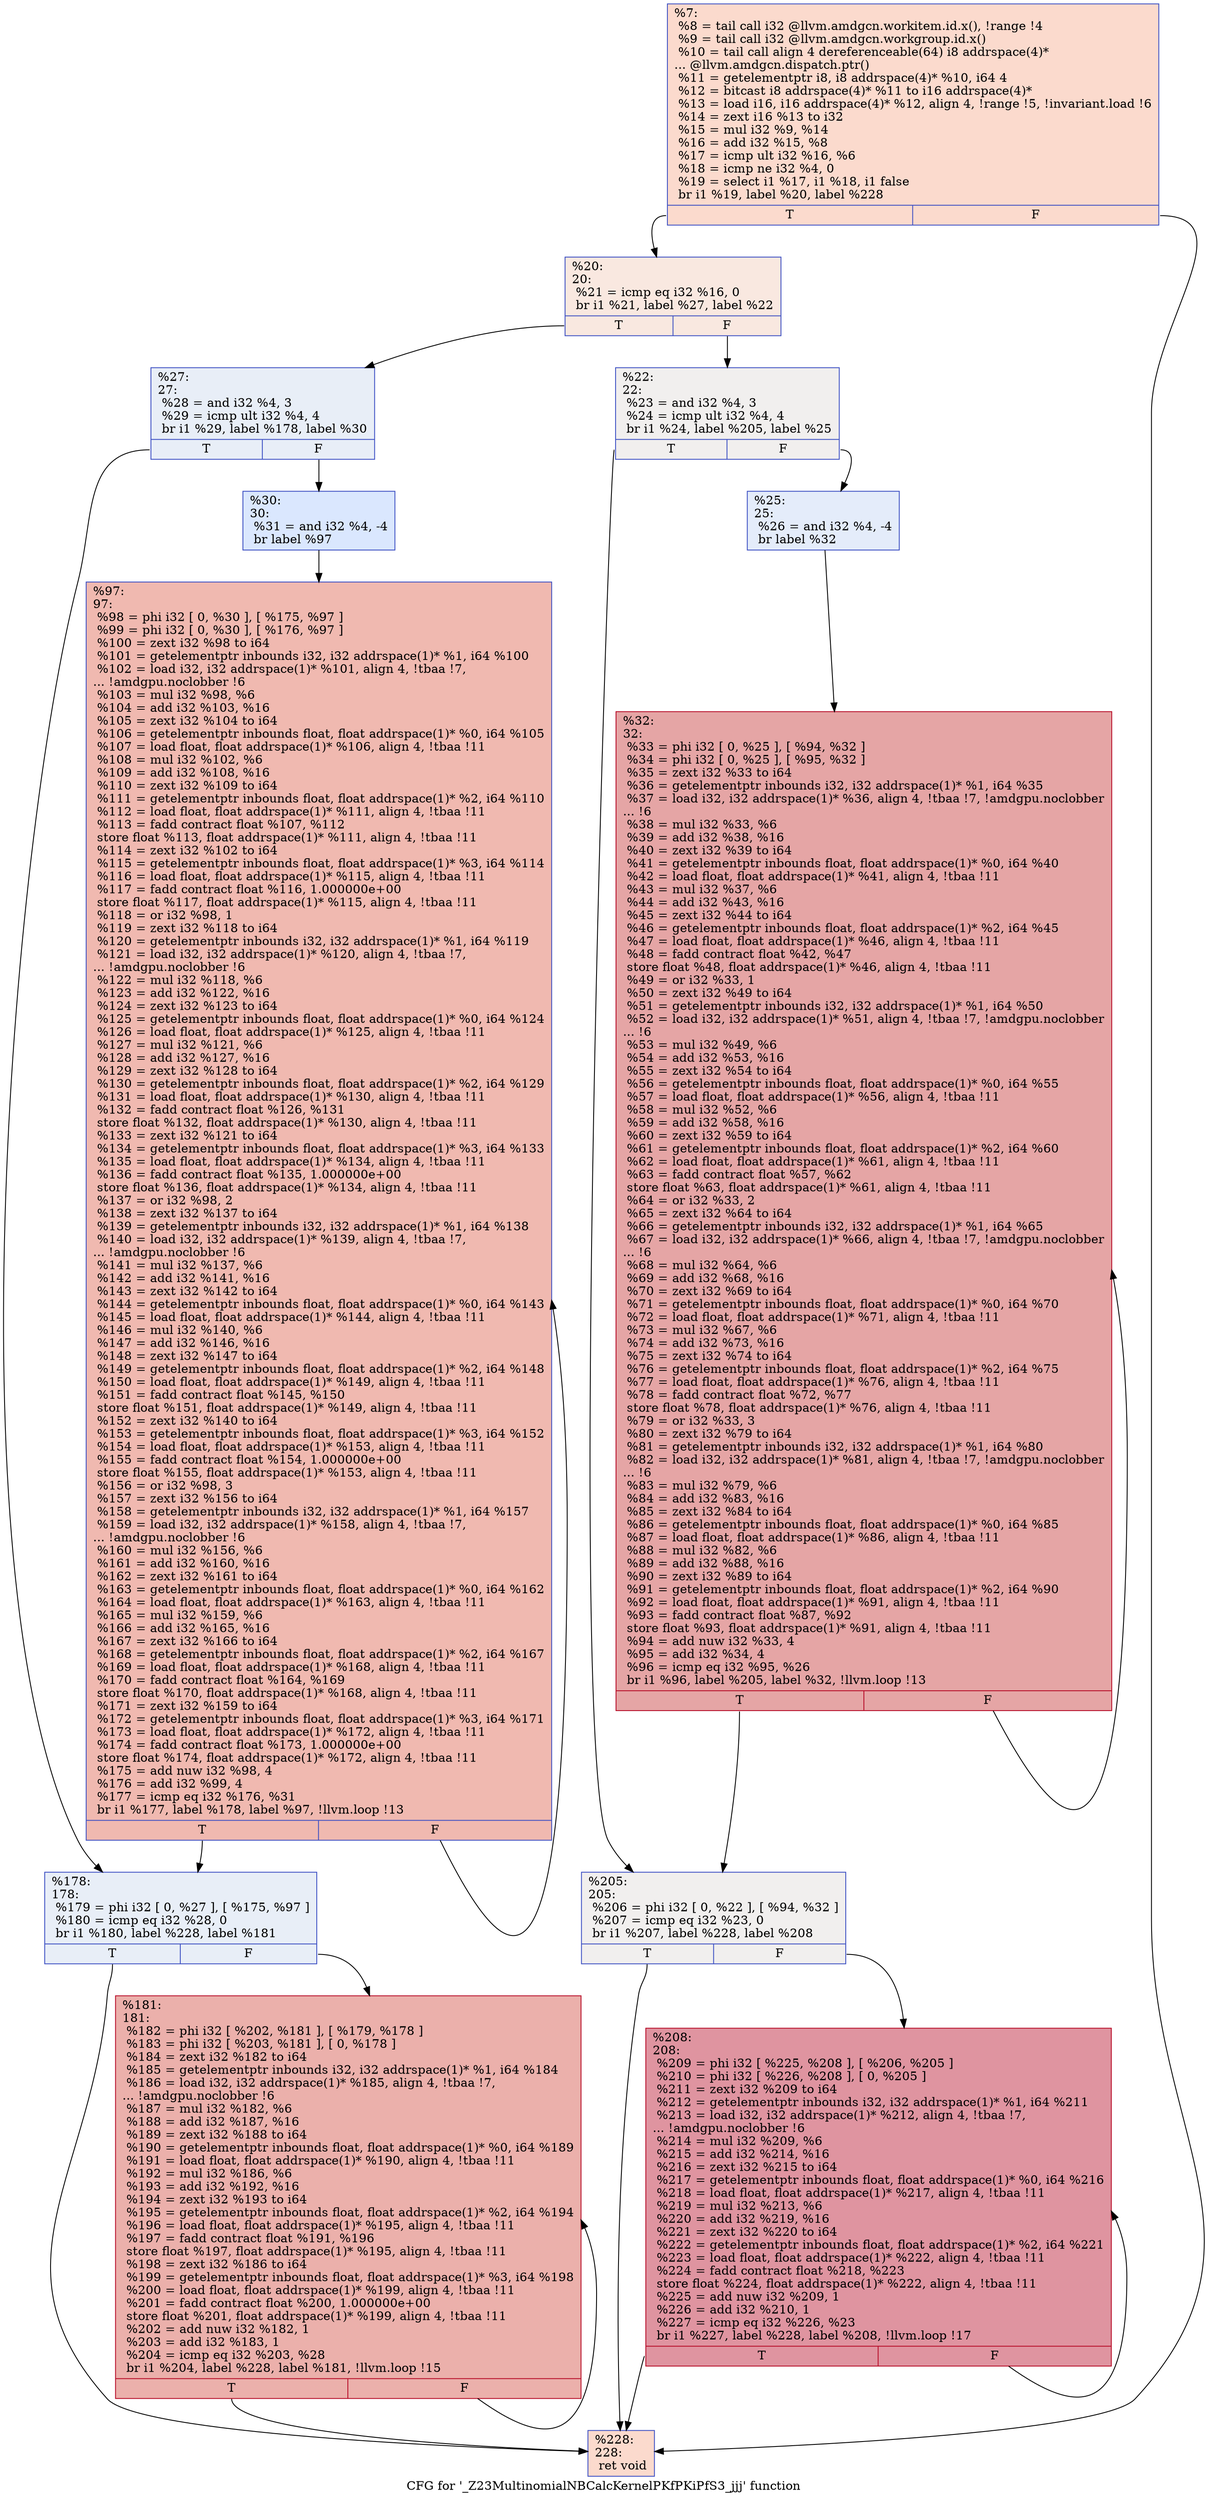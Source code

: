 digraph "CFG for '_Z23MultinomialNBCalcKernelPKfPKiPfS3_jjj' function" {
	label="CFG for '_Z23MultinomialNBCalcKernelPKfPKiPfS3_jjj' function";

	Node0x488ab20 [shape=record,color="#3d50c3ff", style=filled, fillcolor="#f7ac8e70",label="{%7:\l  %8 = tail call i32 @llvm.amdgcn.workitem.id.x(), !range !4\l  %9 = tail call i32 @llvm.amdgcn.workgroup.id.x()\l  %10 = tail call align 4 dereferenceable(64) i8 addrspace(4)*\l... @llvm.amdgcn.dispatch.ptr()\l  %11 = getelementptr i8, i8 addrspace(4)* %10, i64 4\l  %12 = bitcast i8 addrspace(4)* %11 to i16 addrspace(4)*\l  %13 = load i16, i16 addrspace(4)* %12, align 4, !range !5, !invariant.load !6\l  %14 = zext i16 %13 to i32\l  %15 = mul i32 %9, %14\l  %16 = add i32 %15, %8\l  %17 = icmp ult i32 %16, %6\l  %18 = icmp ne i32 %4, 0\l  %19 = select i1 %17, i1 %18, i1 false\l  br i1 %19, label %20, label %228\l|{<s0>T|<s1>F}}"];
	Node0x488ab20:s0 -> Node0x488cc00;
	Node0x488ab20:s1 -> Node0x488cc90;
	Node0x488cc00 [shape=record,color="#3d50c3ff", style=filled, fillcolor="#f1ccb870",label="{%20:\l20:                                               \l  %21 = icmp eq i32 %16, 0\l  br i1 %21, label %27, label %22\l|{<s0>T|<s1>F}}"];
	Node0x488cc00:s0 -> Node0x488ce60;
	Node0x488cc00:s1 -> Node0x488ceb0;
	Node0x488ceb0 [shape=record,color="#3d50c3ff", style=filled, fillcolor="#e0dbd870",label="{%22:\l22:                                               \l  %23 = and i32 %4, 3\l  %24 = icmp ult i32 %4, 4\l  br i1 %24, label %205, label %25\l|{<s0>T|<s1>F}}"];
	Node0x488ceb0:s0 -> Node0x488d170;
	Node0x488ceb0:s1 -> Node0x488d1c0;
	Node0x488d1c0 [shape=record,color="#3d50c3ff", style=filled, fillcolor="#c1d4f470",label="{%25:\l25:                                               \l  %26 = and i32 %4, -4\l  br label %32\l}"];
	Node0x488d1c0 -> Node0x488d3c0;
	Node0x488ce60 [shape=record,color="#3d50c3ff", style=filled, fillcolor="#cbd8ee70",label="{%27:\l27:                                               \l  %28 = and i32 %4, 3\l  %29 = icmp ult i32 %4, 4\l  br i1 %29, label %178, label %30\l|{<s0>T|<s1>F}}"];
	Node0x488ce60:s0 -> Node0x488d5a0;
	Node0x488ce60:s1 -> Node0x488d5f0;
	Node0x488d5f0 [shape=record,color="#3d50c3ff", style=filled, fillcolor="#abc8fd70",label="{%30:\l30:                                               \l  %31 = and i32 %4, -4\l  br label %97\l}"];
	Node0x488d5f0 -> Node0x488d7c0;
	Node0x488d3c0 [shape=record,color="#b70d28ff", style=filled, fillcolor="#c5333470",label="{%32:\l32:                                               \l  %33 = phi i32 [ 0, %25 ], [ %94, %32 ]\l  %34 = phi i32 [ 0, %25 ], [ %95, %32 ]\l  %35 = zext i32 %33 to i64\l  %36 = getelementptr inbounds i32, i32 addrspace(1)* %1, i64 %35\l  %37 = load i32, i32 addrspace(1)* %36, align 4, !tbaa !7, !amdgpu.noclobber\l... !6\l  %38 = mul i32 %33, %6\l  %39 = add i32 %38, %16\l  %40 = zext i32 %39 to i64\l  %41 = getelementptr inbounds float, float addrspace(1)* %0, i64 %40\l  %42 = load float, float addrspace(1)* %41, align 4, !tbaa !11\l  %43 = mul i32 %37, %6\l  %44 = add i32 %43, %16\l  %45 = zext i32 %44 to i64\l  %46 = getelementptr inbounds float, float addrspace(1)* %2, i64 %45\l  %47 = load float, float addrspace(1)* %46, align 4, !tbaa !11\l  %48 = fadd contract float %42, %47\l  store float %48, float addrspace(1)* %46, align 4, !tbaa !11\l  %49 = or i32 %33, 1\l  %50 = zext i32 %49 to i64\l  %51 = getelementptr inbounds i32, i32 addrspace(1)* %1, i64 %50\l  %52 = load i32, i32 addrspace(1)* %51, align 4, !tbaa !7, !amdgpu.noclobber\l... !6\l  %53 = mul i32 %49, %6\l  %54 = add i32 %53, %16\l  %55 = zext i32 %54 to i64\l  %56 = getelementptr inbounds float, float addrspace(1)* %0, i64 %55\l  %57 = load float, float addrspace(1)* %56, align 4, !tbaa !11\l  %58 = mul i32 %52, %6\l  %59 = add i32 %58, %16\l  %60 = zext i32 %59 to i64\l  %61 = getelementptr inbounds float, float addrspace(1)* %2, i64 %60\l  %62 = load float, float addrspace(1)* %61, align 4, !tbaa !11\l  %63 = fadd contract float %57, %62\l  store float %63, float addrspace(1)* %61, align 4, !tbaa !11\l  %64 = or i32 %33, 2\l  %65 = zext i32 %64 to i64\l  %66 = getelementptr inbounds i32, i32 addrspace(1)* %1, i64 %65\l  %67 = load i32, i32 addrspace(1)* %66, align 4, !tbaa !7, !amdgpu.noclobber\l... !6\l  %68 = mul i32 %64, %6\l  %69 = add i32 %68, %16\l  %70 = zext i32 %69 to i64\l  %71 = getelementptr inbounds float, float addrspace(1)* %0, i64 %70\l  %72 = load float, float addrspace(1)* %71, align 4, !tbaa !11\l  %73 = mul i32 %67, %6\l  %74 = add i32 %73, %16\l  %75 = zext i32 %74 to i64\l  %76 = getelementptr inbounds float, float addrspace(1)* %2, i64 %75\l  %77 = load float, float addrspace(1)* %76, align 4, !tbaa !11\l  %78 = fadd contract float %72, %77\l  store float %78, float addrspace(1)* %76, align 4, !tbaa !11\l  %79 = or i32 %33, 3\l  %80 = zext i32 %79 to i64\l  %81 = getelementptr inbounds i32, i32 addrspace(1)* %1, i64 %80\l  %82 = load i32, i32 addrspace(1)* %81, align 4, !tbaa !7, !amdgpu.noclobber\l... !6\l  %83 = mul i32 %79, %6\l  %84 = add i32 %83, %16\l  %85 = zext i32 %84 to i64\l  %86 = getelementptr inbounds float, float addrspace(1)* %0, i64 %85\l  %87 = load float, float addrspace(1)* %86, align 4, !tbaa !11\l  %88 = mul i32 %82, %6\l  %89 = add i32 %88, %16\l  %90 = zext i32 %89 to i64\l  %91 = getelementptr inbounds float, float addrspace(1)* %2, i64 %90\l  %92 = load float, float addrspace(1)* %91, align 4, !tbaa !11\l  %93 = fadd contract float %87, %92\l  store float %93, float addrspace(1)* %91, align 4, !tbaa !11\l  %94 = add nuw i32 %33, 4\l  %95 = add i32 %34, 4\l  %96 = icmp eq i32 %95, %26\l  br i1 %96, label %205, label %32, !llvm.loop !13\l|{<s0>T|<s1>F}}"];
	Node0x488d3c0:s0 -> Node0x488d170;
	Node0x488d3c0:s1 -> Node0x488d3c0;
	Node0x488d7c0 [shape=record,color="#3d50c3ff", style=filled, fillcolor="#de614d70",label="{%97:\l97:                                               \l  %98 = phi i32 [ 0, %30 ], [ %175, %97 ]\l  %99 = phi i32 [ 0, %30 ], [ %176, %97 ]\l  %100 = zext i32 %98 to i64\l  %101 = getelementptr inbounds i32, i32 addrspace(1)* %1, i64 %100\l  %102 = load i32, i32 addrspace(1)* %101, align 4, !tbaa !7,\l... !amdgpu.noclobber !6\l  %103 = mul i32 %98, %6\l  %104 = add i32 %103, %16\l  %105 = zext i32 %104 to i64\l  %106 = getelementptr inbounds float, float addrspace(1)* %0, i64 %105\l  %107 = load float, float addrspace(1)* %106, align 4, !tbaa !11\l  %108 = mul i32 %102, %6\l  %109 = add i32 %108, %16\l  %110 = zext i32 %109 to i64\l  %111 = getelementptr inbounds float, float addrspace(1)* %2, i64 %110\l  %112 = load float, float addrspace(1)* %111, align 4, !tbaa !11\l  %113 = fadd contract float %107, %112\l  store float %113, float addrspace(1)* %111, align 4, !tbaa !11\l  %114 = zext i32 %102 to i64\l  %115 = getelementptr inbounds float, float addrspace(1)* %3, i64 %114\l  %116 = load float, float addrspace(1)* %115, align 4, !tbaa !11\l  %117 = fadd contract float %116, 1.000000e+00\l  store float %117, float addrspace(1)* %115, align 4, !tbaa !11\l  %118 = or i32 %98, 1\l  %119 = zext i32 %118 to i64\l  %120 = getelementptr inbounds i32, i32 addrspace(1)* %1, i64 %119\l  %121 = load i32, i32 addrspace(1)* %120, align 4, !tbaa !7,\l... !amdgpu.noclobber !6\l  %122 = mul i32 %118, %6\l  %123 = add i32 %122, %16\l  %124 = zext i32 %123 to i64\l  %125 = getelementptr inbounds float, float addrspace(1)* %0, i64 %124\l  %126 = load float, float addrspace(1)* %125, align 4, !tbaa !11\l  %127 = mul i32 %121, %6\l  %128 = add i32 %127, %16\l  %129 = zext i32 %128 to i64\l  %130 = getelementptr inbounds float, float addrspace(1)* %2, i64 %129\l  %131 = load float, float addrspace(1)* %130, align 4, !tbaa !11\l  %132 = fadd contract float %126, %131\l  store float %132, float addrspace(1)* %130, align 4, !tbaa !11\l  %133 = zext i32 %121 to i64\l  %134 = getelementptr inbounds float, float addrspace(1)* %3, i64 %133\l  %135 = load float, float addrspace(1)* %134, align 4, !tbaa !11\l  %136 = fadd contract float %135, 1.000000e+00\l  store float %136, float addrspace(1)* %134, align 4, !tbaa !11\l  %137 = or i32 %98, 2\l  %138 = zext i32 %137 to i64\l  %139 = getelementptr inbounds i32, i32 addrspace(1)* %1, i64 %138\l  %140 = load i32, i32 addrspace(1)* %139, align 4, !tbaa !7,\l... !amdgpu.noclobber !6\l  %141 = mul i32 %137, %6\l  %142 = add i32 %141, %16\l  %143 = zext i32 %142 to i64\l  %144 = getelementptr inbounds float, float addrspace(1)* %0, i64 %143\l  %145 = load float, float addrspace(1)* %144, align 4, !tbaa !11\l  %146 = mul i32 %140, %6\l  %147 = add i32 %146, %16\l  %148 = zext i32 %147 to i64\l  %149 = getelementptr inbounds float, float addrspace(1)* %2, i64 %148\l  %150 = load float, float addrspace(1)* %149, align 4, !tbaa !11\l  %151 = fadd contract float %145, %150\l  store float %151, float addrspace(1)* %149, align 4, !tbaa !11\l  %152 = zext i32 %140 to i64\l  %153 = getelementptr inbounds float, float addrspace(1)* %3, i64 %152\l  %154 = load float, float addrspace(1)* %153, align 4, !tbaa !11\l  %155 = fadd contract float %154, 1.000000e+00\l  store float %155, float addrspace(1)* %153, align 4, !tbaa !11\l  %156 = or i32 %98, 3\l  %157 = zext i32 %156 to i64\l  %158 = getelementptr inbounds i32, i32 addrspace(1)* %1, i64 %157\l  %159 = load i32, i32 addrspace(1)* %158, align 4, !tbaa !7,\l... !amdgpu.noclobber !6\l  %160 = mul i32 %156, %6\l  %161 = add i32 %160, %16\l  %162 = zext i32 %161 to i64\l  %163 = getelementptr inbounds float, float addrspace(1)* %0, i64 %162\l  %164 = load float, float addrspace(1)* %163, align 4, !tbaa !11\l  %165 = mul i32 %159, %6\l  %166 = add i32 %165, %16\l  %167 = zext i32 %166 to i64\l  %168 = getelementptr inbounds float, float addrspace(1)* %2, i64 %167\l  %169 = load float, float addrspace(1)* %168, align 4, !tbaa !11\l  %170 = fadd contract float %164, %169\l  store float %170, float addrspace(1)* %168, align 4, !tbaa !11\l  %171 = zext i32 %159 to i64\l  %172 = getelementptr inbounds float, float addrspace(1)* %3, i64 %171\l  %173 = load float, float addrspace(1)* %172, align 4, !tbaa !11\l  %174 = fadd contract float %173, 1.000000e+00\l  store float %174, float addrspace(1)* %172, align 4, !tbaa !11\l  %175 = add nuw i32 %98, 4\l  %176 = add i32 %99, 4\l  %177 = icmp eq i32 %176, %31\l  br i1 %177, label %178, label %97, !llvm.loop !13\l|{<s0>T|<s1>F}}"];
	Node0x488d7c0:s0 -> Node0x488d5a0;
	Node0x488d7c0:s1 -> Node0x488d7c0;
	Node0x488d5a0 [shape=record,color="#3d50c3ff", style=filled, fillcolor="#cbd8ee70",label="{%178:\l178:                                              \l  %179 = phi i32 [ 0, %27 ], [ %175, %97 ]\l  %180 = icmp eq i32 %28, 0\l  br i1 %180, label %228, label %181\l|{<s0>T|<s1>F}}"];
	Node0x488d5a0:s0 -> Node0x488cc90;
	Node0x488d5a0:s1 -> Node0x4895ee0;
	Node0x4895ee0 [shape=record,color="#b70d28ff", style=filled, fillcolor="#d24b4070",label="{%181:\l181:                                              \l  %182 = phi i32 [ %202, %181 ], [ %179, %178 ]\l  %183 = phi i32 [ %203, %181 ], [ 0, %178 ]\l  %184 = zext i32 %182 to i64\l  %185 = getelementptr inbounds i32, i32 addrspace(1)* %1, i64 %184\l  %186 = load i32, i32 addrspace(1)* %185, align 4, !tbaa !7,\l... !amdgpu.noclobber !6\l  %187 = mul i32 %182, %6\l  %188 = add i32 %187, %16\l  %189 = zext i32 %188 to i64\l  %190 = getelementptr inbounds float, float addrspace(1)* %0, i64 %189\l  %191 = load float, float addrspace(1)* %190, align 4, !tbaa !11\l  %192 = mul i32 %186, %6\l  %193 = add i32 %192, %16\l  %194 = zext i32 %193 to i64\l  %195 = getelementptr inbounds float, float addrspace(1)* %2, i64 %194\l  %196 = load float, float addrspace(1)* %195, align 4, !tbaa !11\l  %197 = fadd contract float %191, %196\l  store float %197, float addrspace(1)* %195, align 4, !tbaa !11\l  %198 = zext i32 %186 to i64\l  %199 = getelementptr inbounds float, float addrspace(1)* %3, i64 %198\l  %200 = load float, float addrspace(1)* %199, align 4, !tbaa !11\l  %201 = fadd contract float %200, 1.000000e+00\l  store float %201, float addrspace(1)* %199, align 4, !tbaa !11\l  %202 = add nuw i32 %182, 1\l  %203 = add i32 %183, 1\l  %204 = icmp eq i32 %203, %28\l  br i1 %204, label %228, label %181, !llvm.loop !15\l|{<s0>T|<s1>F}}"];
	Node0x4895ee0:s0 -> Node0x488cc90;
	Node0x4895ee0:s1 -> Node0x4895ee0;
	Node0x488d170 [shape=record,color="#3d50c3ff", style=filled, fillcolor="#e0dbd870",label="{%205:\l205:                                              \l  %206 = phi i32 [ 0, %22 ], [ %94, %32 ]\l  %207 = icmp eq i32 %23, 0\l  br i1 %207, label %228, label %208\l|{<s0>T|<s1>F}}"];
	Node0x488d170:s0 -> Node0x488cc90;
	Node0x488d170:s1 -> Node0x488afa0;
	Node0x488afa0 [shape=record,color="#b70d28ff", style=filled, fillcolor="#b70d2870",label="{%208:\l208:                                              \l  %209 = phi i32 [ %225, %208 ], [ %206, %205 ]\l  %210 = phi i32 [ %226, %208 ], [ 0, %205 ]\l  %211 = zext i32 %209 to i64\l  %212 = getelementptr inbounds i32, i32 addrspace(1)* %1, i64 %211\l  %213 = load i32, i32 addrspace(1)* %212, align 4, !tbaa !7,\l... !amdgpu.noclobber !6\l  %214 = mul i32 %209, %6\l  %215 = add i32 %214, %16\l  %216 = zext i32 %215 to i64\l  %217 = getelementptr inbounds float, float addrspace(1)* %0, i64 %216\l  %218 = load float, float addrspace(1)* %217, align 4, !tbaa !11\l  %219 = mul i32 %213, %6\l  %220 = add i32 %219, %16\l  %221 = zext i32 %220 to i64\l  %222 = getelementptr inbounds float, float addrspace(1)* %2, i64 %221\l  %223 = load float, float addrspace(1)* %222, align 4, !tbaa !11\l  %224 = fadd contract float %218, %223\l  store float %224, float addrspace(1)* %222, align 4, !tbaa !11\l  %225 = add nuw i32 %209, 1\l  %226 = add i32 %210, 1\l  %227 = icmp eq i32 %226, %23\l  br i1 %227, label %228, label %208, !llvm.loop !17\l|{<s0>T|<s1>F}}"];
	Node0x488afa0:s0 -> Node0x488cc90;
	Node0x488afa0:s1 -> Node0x488afa0;
	Node0x488cc90 [shape=record,color="#3d50c3ff", style=filled, fillcolor="#f7ac8e70",label="{%228:\l228:                                              \l  ret void\l}"];
}
